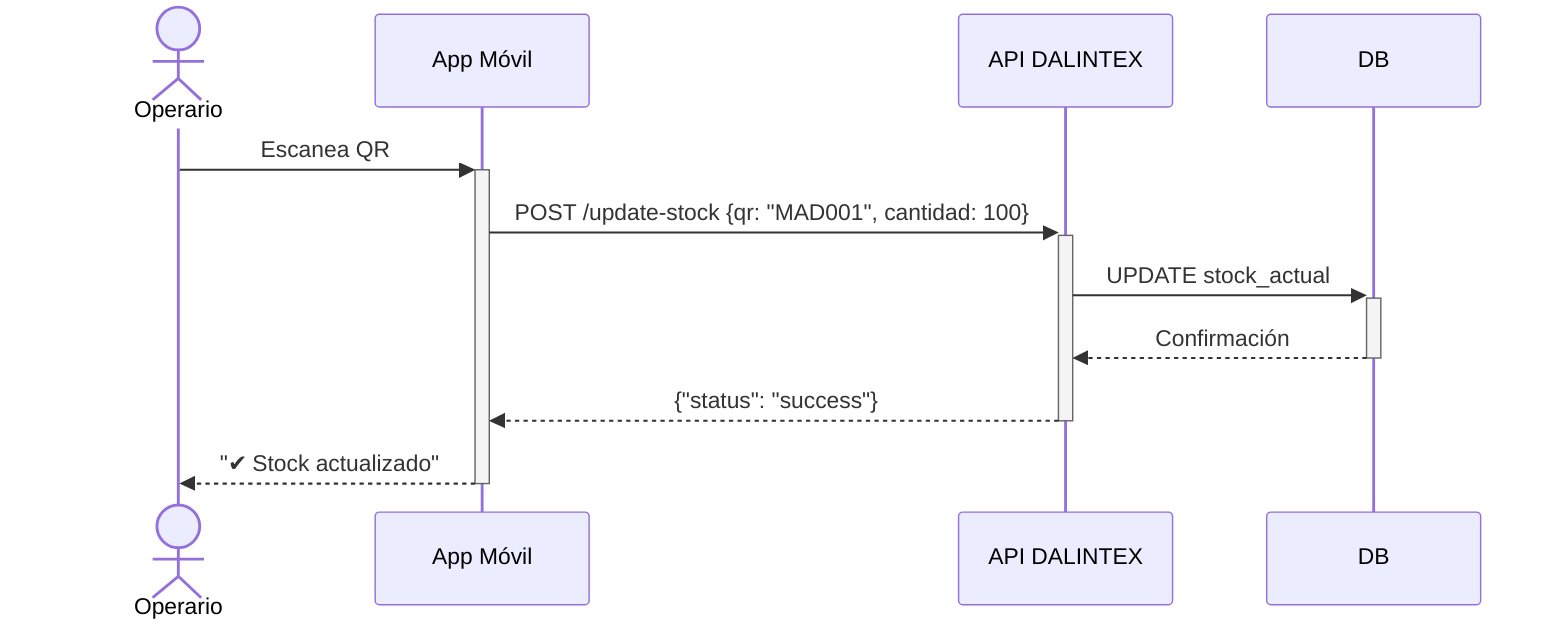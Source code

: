sequenceDiagram
    Actor Operario
    Operario->>+App Móvil: Escanea QR
    App Móvil->>+API DALINTEX: POST /update-stock {qr: "MAD001", cantidad: 100}
    API DALINTEX->>+DB: UPDATE stock_actual
    DB-->>-API DALINTEX: Confirmación
    API DALINTEX-->>-App Móvil: {"status": "success"}
    App Móvil-->>-Operario: "✔ Stock actualizado"